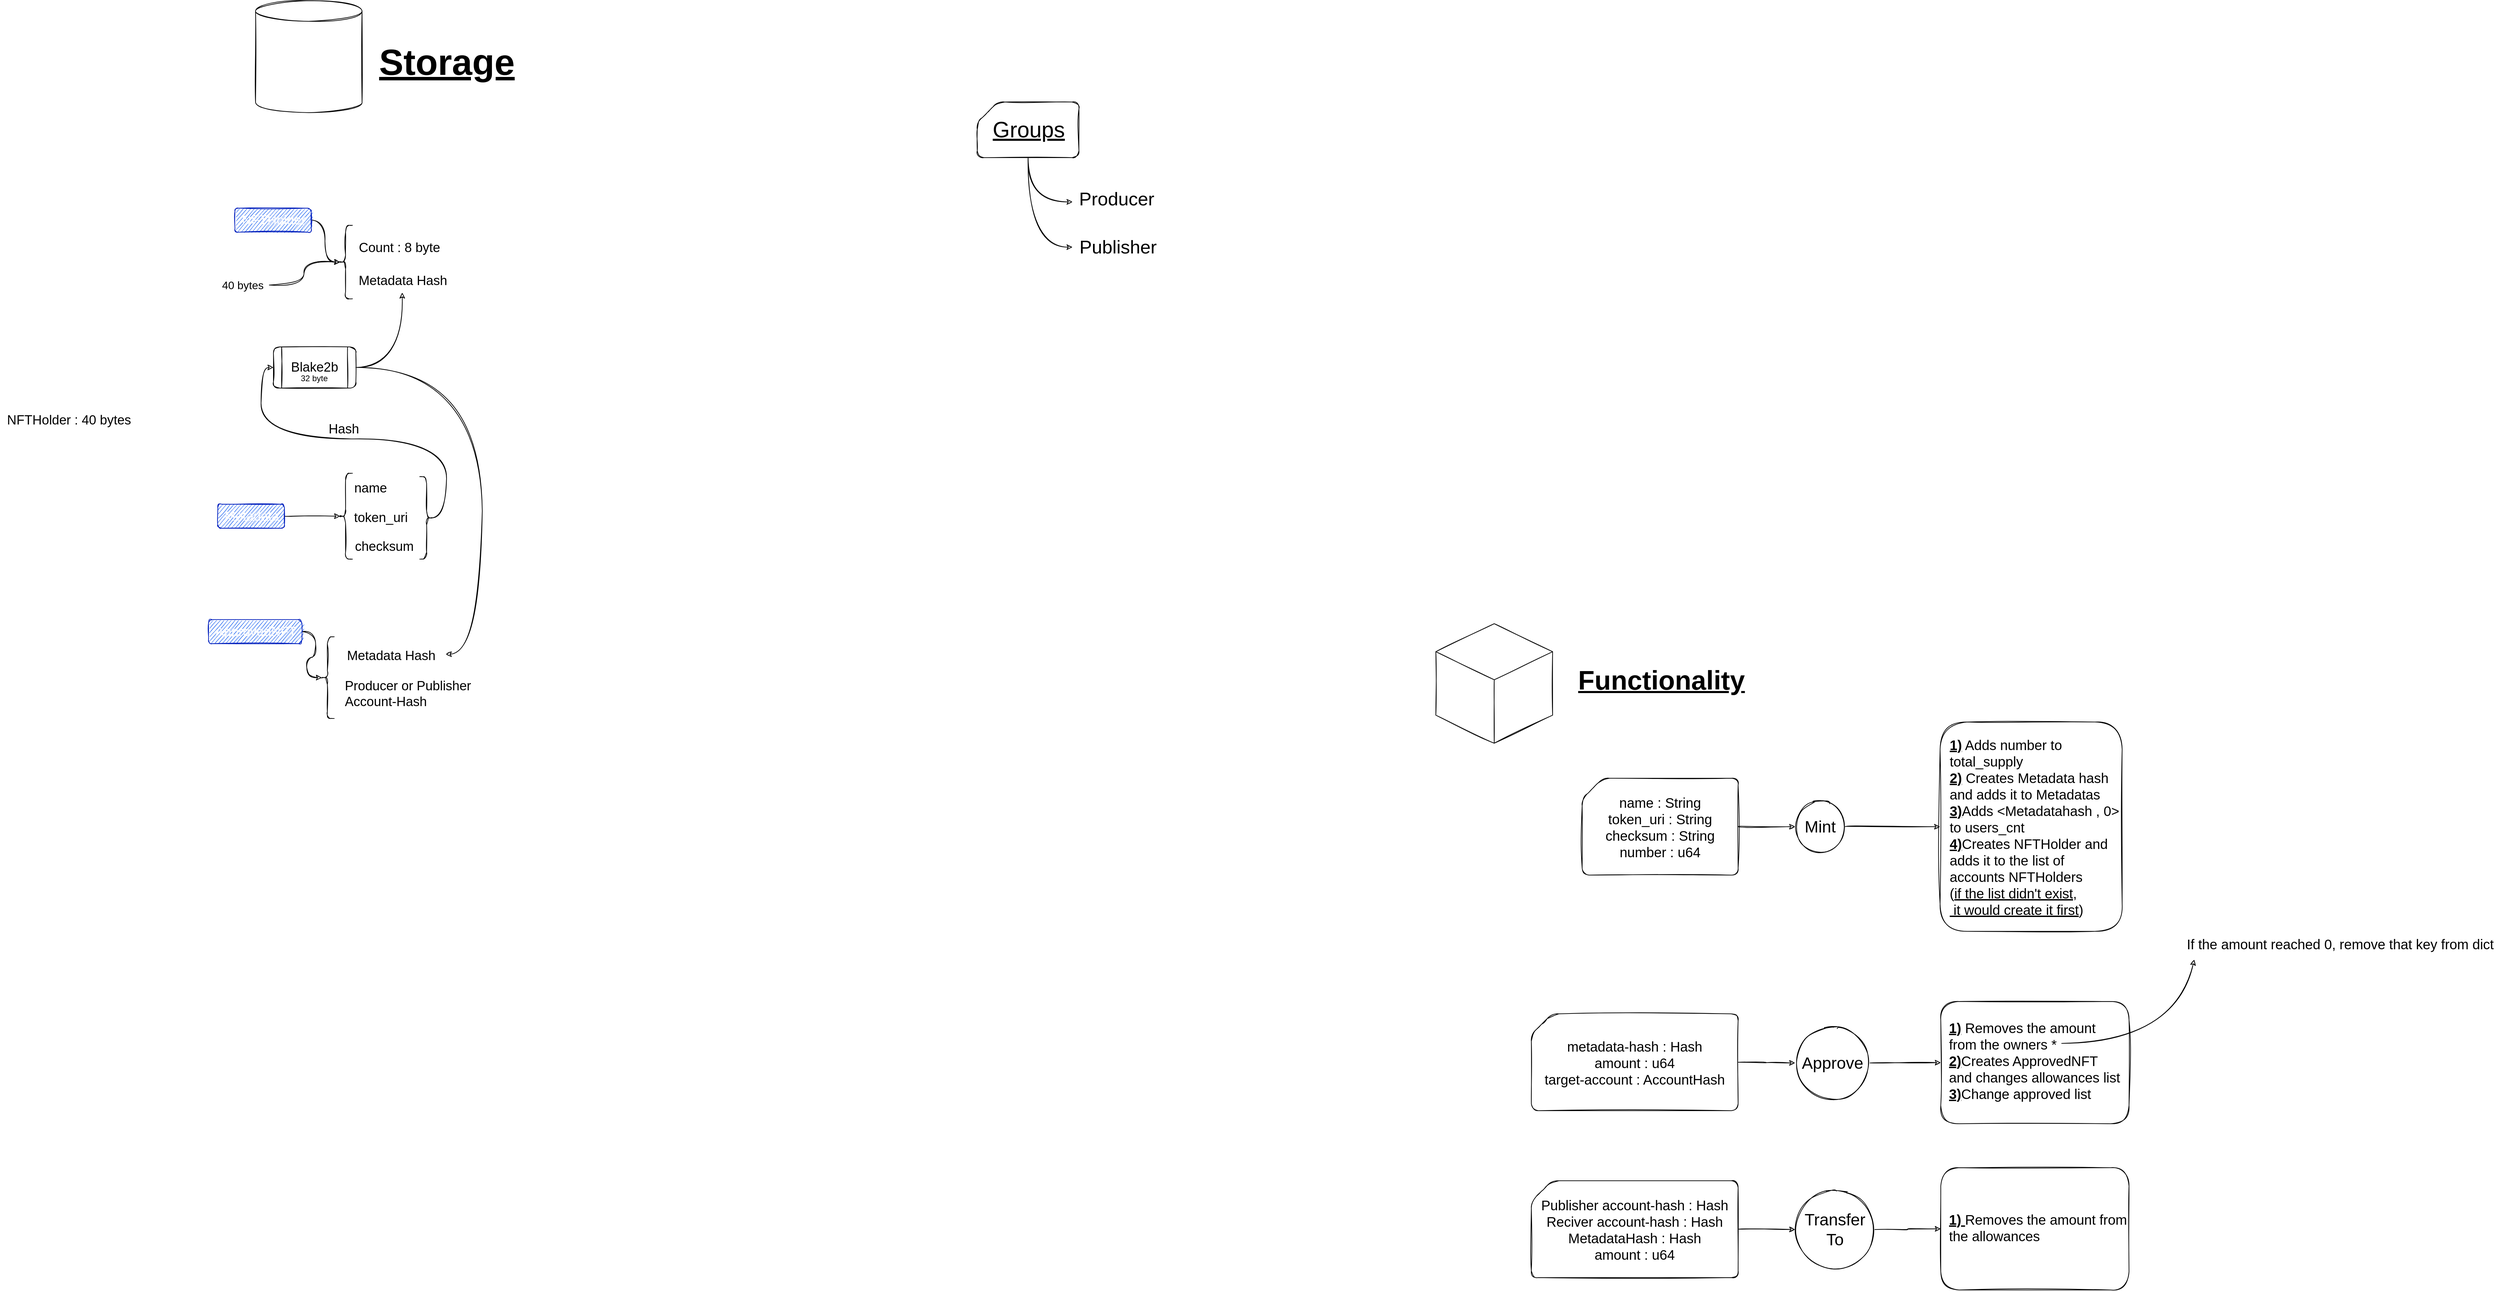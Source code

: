 <mxfile version="20.6.0" type="github">
  <diagram id="slPfWzJpBYyBcs_0Y2tc" name="Page-1">
    <mxGraphModel dx="2062" dy="1154" grid="0" gridSize="10" guides="1" tooltips="1" connect="1" arrows="1" fold="1" page="0" pageScale="1" pageWidth="827" pageHeight="1169" math="0" shadow="0">
      <root>
        <mxCell id="0" />
        <mxCell id="1" parent="0" />
        <mxCell id="fys4buLAGZXGw3ZMUwzv-1" value="" style="shape=cylinder3;whiteSpace=wrap;html=1;boundedLbl=1;backgroundOutline=1;size=15;rounded=1;fillColor=none;fontColor=#ffffff;strokeColor=default;shadow=0;sketch=1;" parent="1" vertex="1">
          <mxGeometry x="-8" y="-107" width="155" height="163" as="geometry" />
        </mxCell>
        <mxCell id="fys4buLAGZXGw3ZMUwzv-2" value="&lt;b style=&quot;font-size: 53px;&quot;&gt;&lt;u style=&quot;font-size: 53px;&quot;&gt;&lt;font style=&quot;font-size: 53px;&quot;&gt;Storage&lt;/font&gt;&lt;/u&gt;&lt;/b&gt;" style="text;html=1;align=center;verticalAlign=middle;resizable=0;points=[];autosize=1;strokeColor=none;fillColor=none;rounded=1;fontSize=53;glass=0;shadow=0;sketch=1;" parent="1" vertex="1">
          <mxGeometry x="162" y="-56" width="215" height="76" as="geometry" />
        </mxCell>
        <mxCell id="fys4buLAGZXGw3ZMUwzv-3" value="" style="shape=curlyBracket;whiteSpace=wrap;html=1;rounded=1;labelPosition=left;verticalLabelPosition=middle;align=right;verticalAlign=middle;fontSize=38;sketch=1;" parent="1" vertex="1">
          <mxGeometry x="113" y="220" width="20" height="107" as="geometry" />
        </mxCell>
        <mxCell id="FFQsLvCmIjyaZJ9t75WD-10" style="edgeStyle=orthogonalEdgeStyle;rounded=1;orthogonalLoop=1;jettySize=auto;html=1;entryX=0.1;entryY=0.5;entryDx=0;entryDy=0;entryPerimeter=0;fontSize=46;sketch=1;curved=1;" parent="1" source="fys4buLAGZXGw3ZMUwzv-8" target="fys4buLAGZXGw3ZMUwzv-3" edge="1">
          <mxGeometry relative="1" as="geometry" />
        </mxCell>
        <mxCell id="fys4buLAGZXGw3ZMUwzv-8" value="NFTHolder" style="text;html=1;align=center;verticalAlign=middle;resizable=0;points=[];autosize=1;strokeColor=#001DBC;fillColor=#0050ef;fontSize=19;strokeWidth=1;rounded=1;sketch=1;fontColor=#ffffff;" parent="1" vertex="1">
          <mxGeometry x="-38" y="195" width="111" height="35" as="geometry" />
        </mxCell>
        <mxCell id="fys4buLAGZXGw3ZMUwzv-4" value="Count : 8 byte" style="text;html=1;align=center;verticalAlign=middle;resizable=0;points=[];autosize=1;strokeColor=none;fillColor=none;fontSize=19;strokeWidth=1;rounded=1;sketch=1;" parent="1" vertex="1">
          <mxGeometry x="133" y="235" width="136" height="35" as="geometry" />
        </mxCell>
        <mxCell id="FFQsLvCmIjyaZJ9t75WD-22" value="" style="group;sketch=1;rounded=1;" parent="1" vertex="1" connectable="0">
          <mxGeometry x="126" y="416" width="125" height="121" as="geometry" />
        </mxCell>
        <mxCell id="fys4buLAGZXGw3ZMUwzv-5" value="name" style="text;html=1;align=center;verticalAlign=middle;resizable=0;points=[];autosize=1;strokeColor=none;fillColor=none;fontSize=19;strokeWidth=1;rounded=1;sketch=1;" parent="FFQsLvCmIjyaZJ9t75WD-22" vertex="1">
          <mxGeometry y="169" width="66" height="35" as="geometry" />
        </mxCell>
        <mxCell id="fys4buLAGZXGw3ZMUwzv-6" value="token_uri" style="text;html=1;align=center;verticalAlign=middle;resizable=0;points=[];autosize=1;strokeColor=none;fillColor=none;fontSize=19;strokeWidth=1;rounded=1;sketch=1;" parent="FFQsLvCmIjyaZJ9t75WD-22" vertex="1">
          <mxGeometry y="212" width="96" height="35" as="geometry" />
        </mxCell>
        <mxCell id="fys4buLAGZXGw3ZMUwzv-7" value="checksum" style="text;html=1;align=center;verticalAlign=middle;resizable=0;points=[];autosize=1;strokeColor=none;fillColor=none;fontSize=19;strokeWidth=1;rounded=1;sketch=1;" parent="FFQsLvCmIjyaZJ9t75WD-22" vertex="1">
          <mxGeometry x="0.5" y="254" width="104" height="35" as="geometry" />
        </mxCell>
        <mxCell id="FFQsLvCmIjyaZJ9t75WD-30" value="" style="shape=curlyBracket;whiteSpace=wrap;html=1;rounded=1;flipH=1;labelPosition=right;verticalLabelPosition=middle;align=left;verticalAlign=middle;shadow=0;glass=0;strokeColor=default;fontSize=19;fillColor=none;gradientColor=default;sketch=1;" parent="FFQsLvCmIjyaZJ9t75WD-22" vertex="1">
          <mxGeometry x="105" y="170" width="20" height="120" as="geometry" />
        </mxCell>
        <mxCell id="FFQsLvCmIjyaZJ9t75WD-34" value="Hash" style="text;html=1;align=center;verticalAlign=middle;resizable=0;points=[];autosize=1;strokeColor=none;fillColor=none;fontSize=19;sketch=1;rounded=1;" parent="FFQsLvCmIjyaZJ9t75WD-22" vertex="1">
          <mxGeometry x="-37" y="83" width="62" height="35" as="geometry" />
        </mxCell>
        <mxCell id="jut3q2HTJbx5DlrBCJ6_-7" style="edgeStyle=orthogonalEdgeStyle;rounded=1;orthogonalLoop=1;jettySize=auto;html=1;entryX=0.1;entryY=0.5;entryDx=0;entryDy=0;entryPerimeter=0;sketch=1;curved=1;" parent="1" source="FFQsLvCmIjyaZJ9t75WD-25" target="FFQsLvCmIjyaZJ9t75WD-26" edge="1">
          <mxGeometry relative="1" as="geometry" />
        </mxCell>
        <mxCell id="FFQsLvCmIjyaZJ9t75WD-25" value="Metadata" style="text;html=1;align=center;verticalAlign=middle;resizable=0;points=[];autosize=1;strokeColor=#001DBC;fillColor=#0050ef;fontSize=19;strokeWidth=1;rounded=1;fontColor=#ffffff;sketch=1;" parent="1" vertex="1">
          <mxGeometry x="-63" y="626" width="97" height="35" as="geometry" />
        </mxCell>
        <mxCell id="FFQsLvCmIjyaZJ9t75WD-26" value="" style="shape=curlyBracket;whiteSpace=wrap;html=1;rounded=1;labelPosition=left;verticalLabelPosition=middle;align=right;verticalAlign=middle;fontSize=38;sketch=1;" parent="1" vertex="1">
          <mxGeometry x="113" y="581" width="20" height="125" as="geometry" />
        </mxCell>
        <mxCell id="FFQsLvCmIjyaZJ9t75WD-29" value="Metadata Hash" style="text;html=1;align=center;verticalAlign=middle;resizable=0;points=[];autosize=1;strokeColor=none;fillColor=none;fontSize=19;strokeWidth=1;rounded=1;sketch=1;" parent="1" vertex="1">
          <mxGeometry x="132" y="283" width="147" height="35" as="geometry" />
        </mxCell>
        <mxCell id="FFQsLvCmIjyaZJ9t75WD-33" style="edgeStyle=orthogonalEdgeStyle;rounded=1;orthogonalLoop=1;jettySize=auto;html=1;exitX=1;exitY=0.5;exitDx=0;exitDy=0;fontSize=19;sketch=1;curved=1;" parent="1" source="FFQsLvCmIjyaZJ9t75WD-31" target="FFQsLvCmIjyaZJ9t75WD-29" edge="1">
          <mxGeometry relative="1" as="geometry" />
        </mxCell>
        <mxCell id="FFQsLvCmIjyaZJ9t75WD-59" value="32 byte" style="edgeLabel;html=1;align=center;verticalAlign=middle;resizable=0;points=[];fontSize=12;sketch=1;rounded=1;" parent="FFQsLvCmIjyaZJ9t75WD-33" vertex="1" connectable="0">
          <mxGeometry x="0.128" y="10" relative="1" as="geometry">
            <mxPoint x="-119" y="48" as="offset" />
          </mxGeometry>
        </mxCell>
        <mxCell id="jut3q2HTJbx5DlrBCJ6_-10" style="edgeStyle=orthogonalEdgeStyle;curved=1;rounded=1;sketch=1;hachureGap=4;jiggle=2;orthogonalLoop=1;jettySize=auto;html=1;entryX=1.047;entryY=0.441;entryDx=0;entryDy=0;entryPerimeter=0;fontFamily=Architects Daughter;fontSource=https%3A%2F%2Ffonts.googleapis.com%2Fcss%3Ffamily%3DArchitects%2BDaughter;fontSize=16;exitX=1;exitY=0.5;exitDx=0;exitDy=0;" parent="1" source="FFQsLvCmIjyaZJ9t75WD-31" target="jut3q2HTJbx5DlrBCJ6_-9" edge="1">
          <mxGeometry relative="1" as="geometry">
            <Array as="points">
              <mxPoint x="322" y="427" />
              <mxPoint x="322" y="844" />
            </Array>
          </mxGeometry>
        </mxCell>
        <mxCell id="FFQsLvCmIjyaZJ9t75WD-31" value="Blake2b" style="shape=process;whiteSpace=wrap;html=1;backgroundOutline=1;rounded=1;shadow=0;glass=0;strokeColor=default;fontSize=19;fillColor=none;gradientColor=default;sketch=1;" parent="1" vertex="1">
          <mxGeometry x="18" y="397" width="120" height="60" as="geometry" />
        </mxCell>
        <mxCell id="FFQsLvCmIjyaZJ9t75WD-32" style="edgeStyle=orthogonalEdgeStyle;rounded=1;orthogonalLoop=1;jettySize=auto;html=1;exitX=0.1;exitY=0.5;exitDx=0;exitDy=0;exitPerimeter=0;entryX=0;entryY=0.5;entryDx=0;entryDy=0;fontSize=19;sketch=1;curved=1;" parent="1" source="FFQsLvCmIjyaZJ9t75WD-30" target="FFQsLvCmIjyaZJ9t75WD-31" edge="1">
          <mxGeometry relative="1" as="geometry">
            <Array as="points">
              <mxPoint x="270" y="646" />
              <mxPoint x="270" y="531" />
              <mxPoint y="531" />
              <mxPoint y="427" />
            </Array>
          </mxGeometry>
        </mxCell>
        <mxCell id="jut3q2HTJbx5DlrBCJ6_-8" style="edgeStyle=orthogonalEdgeStyle;rounded=1;sketch=1;hachureGap=4;jiggle=2;orthogonalLoop=1;jettySize=auto;html=1;entryX=0.1;entryY=0.5;entryDx=0;entryDy=0;entryPerimeter=0;fontFamily=Architects Daughter;fontSource=https%3A%2F%2Ffonts.googleapis.com%2Fcss%3Ffamily%3DArchitects%2BDaughter;fontSize=16;curved=1;" parent="1" source="FFQsLvCmIjyaZJ9t75WD-36" target="fys4buLAGZXGw3ZMUwzv-3" edge="1">
          <mxGeometry relative="1" as="geometry" />
        </mxCell>
        <mxCell id="FFQsLvCmIjyaZJ9t75WD-36" value="40 bytes" style="text;html=1;align=center;verticalAlign=middle;resizable=0;points=[];autosize=1;fontSize=16;sketch=1;rounded=1;" parent="1" vertex="1">
          <mxGeometry x="-66" y="291.5" width="78" height="31" as="geometry" />
        </mxCell>
        <mxCell id="FFQsLvCmIjyaZJ9t75WD-60" value="Groups" style="text;html=1;align=center;verticalAlign=middle;resizable=0;points=[];autosize=1;strokeColor=none;fillColor=none;fontSize=32;fontStyle=4;sketch=1;rounded=1;" parent="1" vertex="1">
          <mxGeometry x="1055" y="56" width="123" height="50" as="geometry" />
        </mxCell>
        <mxCell id="FFQsLvCmIjyaZJ9t75WD-61" value="Producer" style="text;html=1;align=center;verticalAlign=middle;resizable=0;points=[];autosize=1;strokeColor=none;fillColor=none;fontSize=27;sketch=1;rounded=1;" parent="1" vertex="1">
          <mxGeometry x="1181" y="159.5" width="128" height="44" as="geometry" />
        </mxCell>
        <mxCell id="FFQsLvCmIjyaZJ9t75WD-62" value="Publisher" style="text;html=1;align=center;verticalAlign=middle;resizable=0;points=[];autosize=1;strokeColor=none;fillColor=none;fontSize=27;sketch=1;rounded=1;" parent="1" vertex="1">
          <mxGeometry x="1181" y="230" width="131" height="44" as="geometry" />
        </mxCell>
        <mxCell id="FFQsLvCmIjyaZJ9t75WD-71" style="edgeStyle=orthogonalEdgeStyle;rounded=1;orthogonalLoop=1;jettySize=auto;html=1;entryX=0.001;entryY=0.601;entryDx=0;entryDy=0;entryPerimeter=0;fontSize=27;sketch=1;curved=1;" parent="1" source="FFQsLvCmIjyaZJ9t75WD-64" target="FFQsLvCmIjyaZJ9t75WD-61" edge="1">
          <mxGeometry relative="1" as="geometry" />
        </mxCell>
        <mxCell id="FFQsLvCmIjyaZJ9t75WD-72" style="edgeStyle=orthogonalEdgeStyle;rounded=1;orthogonalLoop=1;jettySize=auto;html=1;entryX=0.001;entryY=0.496;entryDx=0;entryDy=0;entryPerimeter=0;fontSize=27;sketch=1;curved=1;" parent="1" source="FFQsLvCmIjyaZJ9t75WD-64" target="FFQsLvCmIjyaZJ9t75WD-62" edge="1">
          <mxGeometry relative="1" as="geometry" />
        </mxCell>
        <mxCell id="FFQsLvCmIjyaZJ9t75WD-64" value="" style="shape=card;whiteSpace=wrap;html=1;rounded=1;shadow=0;glass=0;strokeColor=default;fontSize=27;fillColor=none;gradientColor=default;sketch=1;" parent="1" vertex="1">
          <mxGeometry x="1042.5" y="40.5" width="148" height="81" as="geometry" />
        </mxCell>
        <mxCell id="FFQsLvCmIjyaZJ9t75WD-73" value="" style="html=1;whiteSpace=wrap;shape=isoCube2;backgroundOutline=1;isoAngle=15;rounded=1;shadow=0;glass=0;strokeColor=default;fontSize=27;fillColor=none;gradientColor=default;sketch=1;" parent="1" vertex="1">
          <mxGeometry x="1710" y="800" width="170" height="174" as="geometry" />
        </mxCell>
        <mxCell id="FFQsLvCmIjyaZJ9t75WD-74" value="Functionality" style="text;html=1;align=center;verticalAlign=middle;resizable=0;points=[];autosize=1;strokeColor=none;fillColor=none;fontSize=39;fontStyle=5;sketch=1;rounded=1;" parent="1" vertex="1">
          <mxGeometry x="1907" y="853" width="261" height="59" as="geometry" />
        </mxCell>
        <mxCell id="FFQsLvCmIjyaZJ9t75WD-81" style="edgeStyle=orthogonalEdgeStyle;rounded=1;orthogonalLoop=1;jettySize=auto;html=1;entryX=0;entryY=0.5;entryDx=0;entryDy=0;fontSize=20;sketch=1;curved=1;" parent="1" source="FFQsLvCmIjyaZJ9t75WD-75" target="FFQsLvCmIjyaZJ9t75WD-80" edge="1">
          <mxGeometry relative="1" as="geometry" />
        </mxCell>
        <mxCell id="FFQsLvCmIjyaZJ9t75WD-75" value="Mint" style="ellipse;whiteSpace=wrap;html=1;aspect=fixed;rounded=1;shadow=0;glass=0;strokeColor=default;fontSize=24;fillColor=none;gradientColor=default;sketch=1;" parent="1" vertex="1">
          <mxGeometry x="2233" y="1059" width="73" height="73" as="geometry" />
        </mxCell>
        <mxCell id="FFQsLvCmIjyaZJ9t75WD-78" style="edgeStyle=orthogonalEdgeStyle;rounded=1;orthogonalLoop=1;jettySize=auto;html=1;entryX=0;entryY=0.5;entryDx=0;entryDy=0;fontSize=20;sketch=1;curved=1;" parent="1" source="FFQsLvCmIjyaZJ9t75WD-77" target="FFQsLvCmIjyaZJ9t75WD-75" edge="1">
          <mxGeometry relative="1" as="geometry" />
        </mxCell>
        <mxCell id="FFQsLvCmIjyaZJ9t75WD-77" value="name : String&lt;br style=&quot;font-size: 20px;&quot;&gt;token_uri : String&lt;br style=&quot;font-size: 20px;&quot;&gt;checksum : String&lt;br style=&quot;font-size: 20px;&quot;&gt;number : u64" style="shape=card;whiteSpace=wrap;html=1;rounded=1;shadow=0;glass=0;strokeColor=default;fontSize=20;fillColor=none;gradientColor=default;sketch=1;" parent="1" vertex="1">
          <mxGeometry x="1923" y="1025" width="227" height="141" as="geometry" />
        </mxCell>
        <mxCell id="FFQsLvCmIjyaZJ9t75WD-80" value="&lt;div style=&quot;text-align: center;&quot;&gt;&lt;br&gt;&lt;/div&gt;" style="rounded=1;whiteSpace=wrap;html=1;shadow=0;glass=0;strokeColor=default;fontSize=20;fillColor=none;gradientColor=default;align=left;sketch=1;" parent="1" vertex="1">
          <mxGeometry x="2444" y="943.13" width="265" height="304.75" as="geometry" />
        </mxCell>
        <mxCell id="FFQsLvCmIjyaZJ9t75WD-82" value="&lt;b&gt;&lt;u&gt;1)&lt;/u&gt;&lt;/b&gt; Adds number to &lt;br&gt;total_supply&lt;br&gt;&lt;b&gt;&lt;u&gt;2)&lt;/u&gt;&lt;/b&gt; Creates Metadata hash &lt;br&gt;and adds it to Metadatas&lt;br&gt;&lt;b&gt;&lt;u&gt;3)&lt;/u&gt;&lt;/b&gt;Adds &amp;lt;Metadatahash , 0&amp;gt;&lt;br&gt;to users_cnt&lt;br&gt;&lt;b&gt;&lt;u&gt;4)&lt;/u&gt;&lt;/b&gt;Creates NFTHolder and &lt;br&gt;adds it to the list of &lt;br&gt;accounts NFTHolders&lt;br&gt;(&lt;u&gt;if the list didn&#39;t exist,&lt;br&gt;&amp;nbsp;it would create it first&lt;/u&gt;)" style="text;align=left;verticalAlign=middle;resizable=0;points=[];autosize=1;strokeColor=none;fillColor=none;fontSize=20;labelPosition=center;verticalLabelPosition=middle;html=1;sketch=1;rounded=1;" parent="1" vertex="1">
          <mxGeometry x="2456" y="957.5" width="265" height="276" as="geometry" />
        </mxCell>
        <mxCell id="FFQsLvCmIjyaZJ9t75WD-90" value="" style="shape=curlyBracket;whiteSpace=wrap;html=1;rounded=1;labelPosition=left;verticalLabelPosition=middle;align=right;verticalAlign=middle;fontSize=38;sketch=1;" parent="1" vertex="1">
          <mxGeometry x="86.5" y="819" width="20" height="119" as="geometry" />
        </mxCell>
        <mxCell id="FFQsLvCmIjyaZJ9t75WD-91" style="edgeStyle=orthogonalEdgeStyle;rounded=1;orthogonalLoop=1;jettySize=auto;html=1;entryX=0.1;entryY=0.5;entryDx=0;entryDy=0;entryPerimeter=0;fontSize=46;sketch=1;curved=1;" parent="1" source="FFQsLvCmIjyaZJ9t75WD-92" target="FFQsLvCmIjyaZJ9t75WD-90" edge="1">
          <mxGeometry relative="1" as="geometry" />
        </mxCell>
        <mxCell id="FFQsLvCmIjyaZJ9t75WD-92" value="ApprovedNFT" style="text;html=1;align=center;verticalAlign=middle;resizable=0;points=[];autosize=1;strokeColor=#001DBC;fillColor=#0050ef;fontSize=19;strokeWidth=1;rounded=1;sketch=1;fontColor=#ffffff;" parent="1" vertex="1">
          <mxGeometry x="-76.5" y="794" width="136" height="35" as="geometry" />
        </mxCell>
        <mxCell id="FFQsLvCmIjyaZJ9t75WD-93" value="NFTHolder : 40 bytes" style="text;html=1;align=center;verticalAlign=middle;resizable=0;points=[];autosize=1;strokeColor=none;fillColor=none;fontSize=19;strokeWidth=1;rounded=1;sketch=1;" parent="1" vertex="1">
          <mxGeometry x="-380" y="486" width="199" height="35" as="geometry" />
        </mxCell>
        <mxCell id="FFQsLvCmIjyaZJ9t75WD-94" value="Producer or Publisher&lt;br&gt;Account-Hash" style="text;html=1;align=left;verticalAlign=middle;resizable=0;points=[];autosize=1;strokeColor=none;fillColor=none;fontSize=19;strokeWidth=1;rounded=1;sketch=1;" parent="1" vertex="1">
          <mxGeometry x="120" y="873" width="202" height="58" as="geometry" />
        </mxCell>
        <mxCell id="FFQsLvCmIjyaZJ9t75WD-95" style="edgeStyle=orthogonalEdgeStyle;rounded=1;orthogonalLoop=1;jettySize=auto;html=1;entryX=0;entryY=0.5;entryDx=0;entryDy=0;fontSize=20;sketch=1;curved=1;" parent="1" source="FFQsLvCmIjyaZJ9t75WD-96" target="FFQsLvCmIjyaZJ9t75WD-99" edge="1">
          <mxGeometry relative="1" as="geometry" />
        </mxCell>
        <mxCell id="FFQsLvCmIjyaZJ9t75WD-96" value="Approve" style="ellipse;whiteSpace=wrap;html=1;aspect=fixed;rounded=1;shadow=0;glass=0;strokeColor=default;fontSize=24;fillColor=none;gradientColor=default;sketch=1;" parent="1" vertex="1">
          <mxGeometry x="2233" y="1385" width="109" height="109" as="geometry" />
        </mxCell>
        <mxCell id="FFQsLvCmIjyaZJ9t75WD-97" style="edgeStyle=orthogonalEdgeStyle;rounded=1;orthogonalLoop=1;jettySize=auto;html=1;entryX=0;entryY=0.5;entryDx=0;entryDy=0;fontSize=20;sketch=1;curved=1;" parent="1" source="FFQsLvCmIjyaZJ9t75WD-98" target="FFQsLvCmIjyaZJ9t75WD-96" edge="1">
          <mxGeometry relative="1" as="geometry" />
        </mxCell>
        <mxCell id="FFQsLvCmIjyaZJ9t75WD-98" value="metadata-hash : Hash&lt;br&gt;amount : u64&lt;br&gt;target-account : AccountHash" style="shape=card;whiteSpace=wrap;html=1;rounded=1;shadow=0;glass=0;strokeColor=default;fontSize=20;fillColor=none;gradientColor=default;sketch=1;" parent="1" vertex="1">
          <mxGeometry x="1849" y="1368" width="301" height="141" as="geometry" />
        </mxCell>
        <mxCell id="FFQsLvCmIjyaZJ9t75WD-99" value="&lt;div style=&quot;text-align: center;&quot;&gt;&lt;br&gt;&lt;/div&gt;" style="rounded=1;whiteSpace=wrap;html=1;shadow=0;glass=0;strokeColor=default;fontSize=20;fillColor=none;gradientColor=default;align=left;sketch=1;" parent="1" vertex="1">
          <mxGeometry x="2445" y="1350" width="274" height="178" as="geometry" />
        </mxCell>
        <mxCell id="FFQsLvCmIjyaZJ9t75WD-100" value="&lt;b&gt;&lt;u&gt;1)&lt;/u&gt;&lt;/b&gt; Removes the amount&amp;nbsp;&lt;br&gt;from the owners *&lt;br&gt;&lt;b&gt;&lt;u&gt;2)&lt;/u&gt;&lt;/b&gt;Creates ApprovedNFT&amp;nbsp;&lt;br&gt;and changes allowances list&lt;br&gt;&lt;b&gt;&lt;u&gt;3)&lt;/u&gt;&lt;/b&gt;Change approved list" style="text;align=left;verticalAlign=middle;resizable=0;points=[];autosize=1;strokeColor=none;fillColor=none;fontSize=20;labelPosition=center;verticalLabelPosition=middle;html=1;sketch=1;rounded=1;" parent="1" vertex="1">
          <mxGeometry x="2455" y="1370" width="267" height="132" as="geometry" />
        </mxCell>
        <mxCell id="FFQsLvCmIjyaZJ9t75WD-107" value="" style="endArrow=classic;html=1;rounded=1;fontSize=20;sketch=1;curved=1;" parent="1" edge="1">
          <mxGeometry width="50" height="50" relative="1" as="geometry">
            <mxPoint x="2621" y="1411" as="sourcePoint" />
            <mxPoint x="2814" y="1289" as="targetPoint" />
            <Array as="points">
              <mxPoint x="2786" y="1408" />
            </Array>
          </mxGeometry>
        </mxCell>
        <mxCell id="FFQsLvCmIjyaZJ9t75WD-108" value="If the amount reached 0, remove that key from dict" style="text;html=1;align=center;verticalAlign=middle;resizable=0;points=[];autosize=1;strokeColor=none;fillColor=none;fontSize=20;sketch=1;rounded=1;" parent="1" vertex="1">
          <mxGeometry x="2793" y="1247.88" width="465" height="36" as="geometry" />
        </mxCell>
        <mxCell id="jut3q2HTJbx5DlrBCJ6_-1" style="edgeStyle=orthogonalEdgeStyle;rounded=1;orthogonalLoop=1;jettySize=auto;html=1;entryX=0;entryY=0.5;entryDx=0;entryDy=0;fontSize=20;sketch=1;curved=1;" parent="1" source="jut3q2HTJbx5DlrBCJ6_-2" target="jut3q2HTJbx5DlrBCJ6_-5" edge="1">
          <mxGeometry relative="1" as="geometry" />
        </mxCell>
        <mxCell id="jut3q2HTJbx5DlrBCJ6_-2" value="Transfer&lt;br&gt;To" style="ellipse;whiteSpace=wrap;html=1;aspect=fixed;rounded=1;shadow=0;glass=0;strokeColor=default;fontSize=24;fillColor=none;gradientColor=default;sketch=1;" parent="1" vertex="1">
          <mxGeometry x="2233" y="1624" width="116" height="116" as="geometry" />
        </mxCell>
        <mxCell id="jut3q2HTJbx5DlrBCJ6_-3" style="edgeStyle=orthogonalEdgeStyle;rounded=1;orthogonalLoop=1;jettySize=auto;html=1;entryX=0;entryY=0.5;entryDx=0;entryDy=0;fontSize=20;sketch=1;curved=1;" parent="1" source="jut3q2HTJbx5DlrBCJ6_-4" target="jut3q2HTJbx5DlrBCJ6_-2" edge="1">
          <mxGeometry relative="1" as="geometry" />
        </mxCell>
        <mxCell id="jut3q2HTJbx5DlrBCJ6_-4" value="Publisher account-hash : Hash&lt;br&gt;Reciver account-hash : Hash&lt;br&gt;MetadataHash : Hash&lt;br&gt;amount : u64" style="shape=card;whiteSpace=wrap;html=1;rounded=1;shadow=0;glass=0;strokeColor=default;fontSize=20;fillColor=none;gradientColor=default;sketch=1;" parent="1" vertex="1">
          <mxGeometry x="1849" y="1611" width="301" height="141" as="geometry" />
        </mxCell>
        <mxCell id="jut3q2HTJbx5DlrBCJ6_-5" value="&lt;div style=&quot;text-align: center;&quot;&gt;&lt;br&gt;&lt;/div&gt;" style="rounded=1;whiteSpace=wrap;html=1;shadow=0;glass=0;strokeColor=default;fontSize=20;fillColor=none;gradientColor=default;align=left;sketch=1;" parent="1" vertex="1">
          <mxGeometry x="2445" y="1592" width="274" height="178" as="geometry" />
        </mxCell>
        <mxCell id="jut3q2HTJbx5DlrBCJ6_-6" value="&lt;u style=&quot;font-weight: bold;&quot;&gt;1) &lt;/u&gt;Removes the amount from&lt;br&gt;the allowances&amp;nbsp;" style="text;align=left;verticalAlign=middle;resizable=0;points=[];autosize=1;strokeColor=none;fillColor=none;fontSize=20;labelPosition=center;verticalLabelPosition=middle;html=1;sketch=1;rounded=1;" parent="1" vertex="1">
          <mxGeometry x="2455" y="1649" width="277" height="60" as="geometry" />
        </mxCell>
        <mxCell id="jut3q2HTJbx5DlrBCJ6_-9" value="Metadata Hash" style="text;html=1;align=center;verticalAlign=middle;resizable=0;points=[];autosize=1;strokeColor=none;fillColor=none;fontSize=19;strokeWidth=1;rounded=1;sketch=1;" parent="1" vertex="1">
          <mxGeometry x="115" y="829" width="147" height="35" as="geometry" />
        </mxCell>
      </root>
    </mxGraphModel>
  </diagram>
</mxfile>
